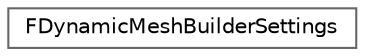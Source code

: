 digraph "Graphical Class Hierarchy"
{
 // INTERACTIVE_SVG=YES
 // LATEX_PDF_SIZE
  bgcolor="transparent";
  edge [fontname=Helvetica,fontsize=10,labelfontname=Helvetica,labelfontsize=10];
  node [fontname=Helvetica,fontsize=10,shape=box,height=0.2,width=0.4];
  rankdir="LR";
  Node0 [id="Node000000",label="FDynamicMeshBuilderSettings",height=0.2,width=0.4,color="grey40", fillcolor="white", style="filled",URL="$d5/d59/structFDynamicMeshBuilderSettings.html",tooltip=" "];
}
